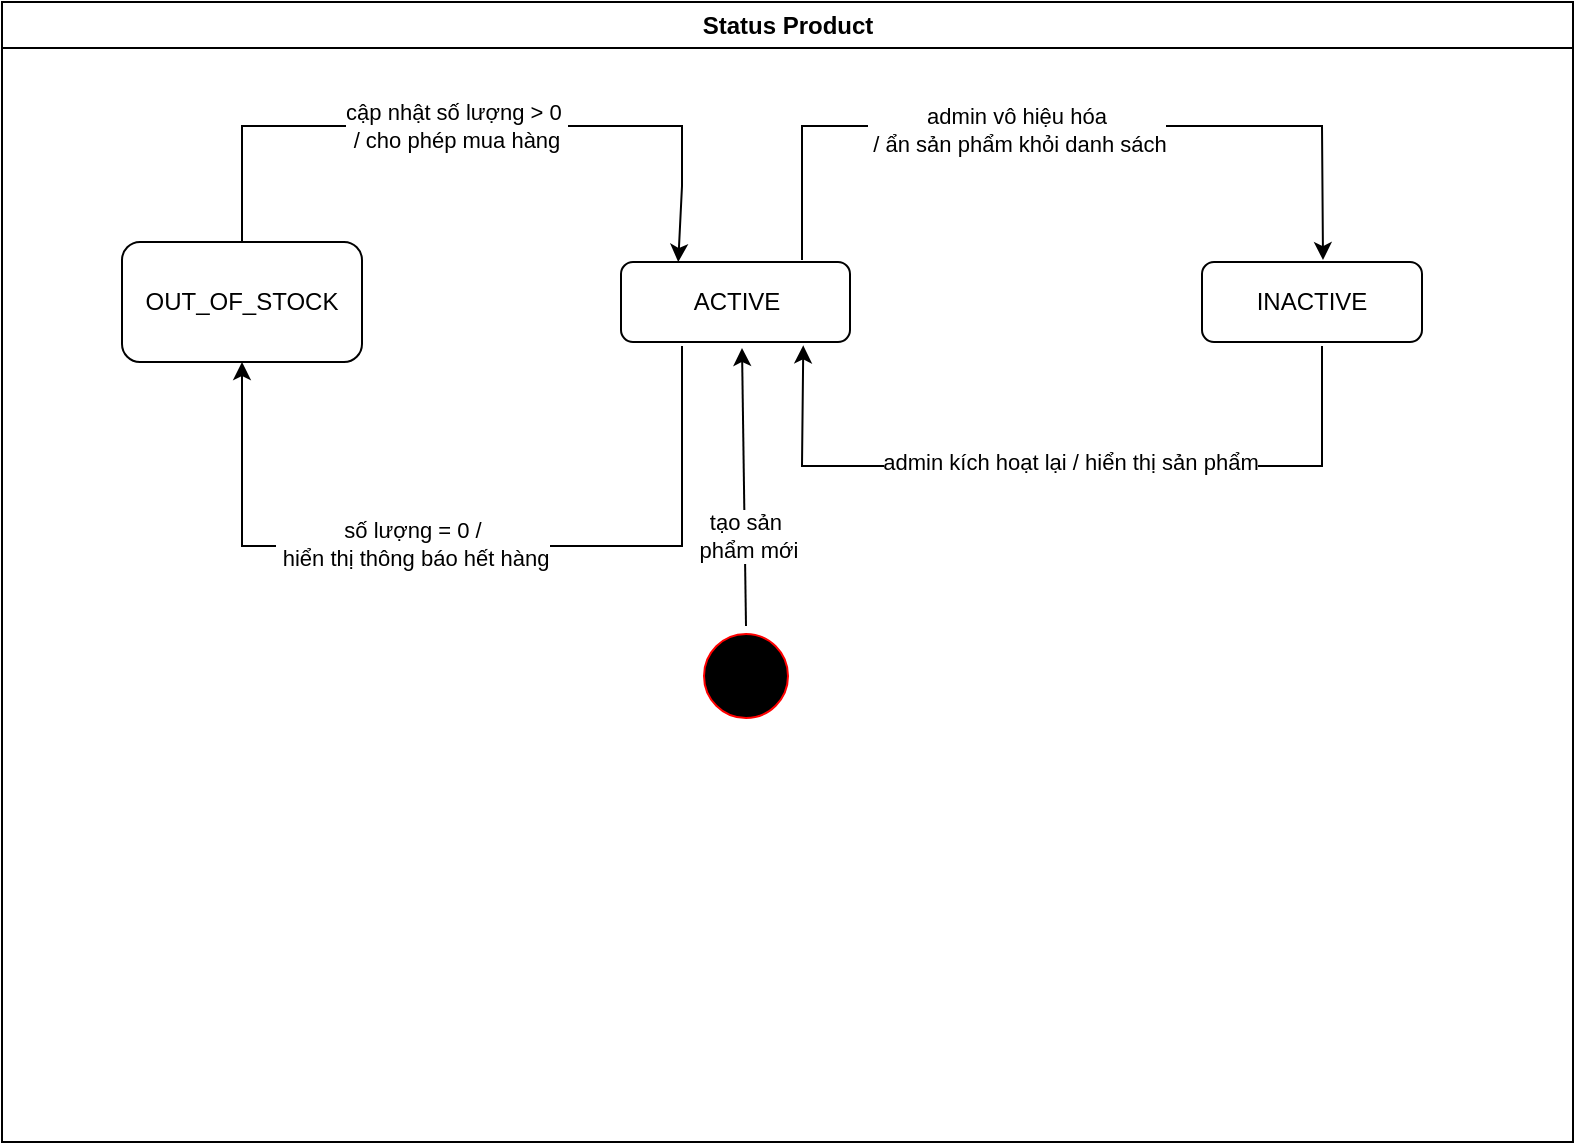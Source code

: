 <mxfile version="26.2.13">
  <diagram name="Page-1" id="e7e014a7-5840-1c2e-5031-d8a46d1fe8dd">
    <mxGraphModel dx="1144" dy="464" grid="1" gridSize="10" guides="1" tooltips="1" connect="1" arrows="1" fold="1" page="1" pageScale="1" pageWidth="1169" pageHeight="826" background="none" math="0" shadow="0">
      <root>
        <mxCell id="0" />
        <mxCell id="1" parent="0" />
        <mxCell id="mUqgbTgsLCFO87-bMwwA-41" value="Status Product" style="swimlane;whiteSpace=wrap" vertex="1" parent="1">
          <mxGeometry x="280" y="128" width="785.5" height="570" as="geometry" />
        </mxCell>
        <mxCell id="mUqgbTgsLCFO87-bMwwA-42" value="" style="ellipse;shape=startState;fillColor=#000000;strokeColor=#ff0000;" vertex="1" parent="mUqgbTgsLCFO87-bMwwA-41">
          <mxGeometry x="347" y="312" width="50" height="50" as="geometry" />
        </mxCell>
        <mxCell id="mUqgbTgsLCFO87-bMwwA-43" value="ACTIVE" style="rounded=1;whiteSpace=wrap;html=1;" vertex="1" parent="mUqgbTgsLCFO87-bMwwA-41">
          <mxGeometry x="309.5" y="130" width="114.5" height="40" as="geometry" />
        </mxCell>
        <mxCell id="mUqgbTgsLCFO87-bMwwA-44" value="" style="endArrow=classic;html=1;rounded=0;exitX=0.5;exitY=0;exitDx=0;exitDy=0;" edge="1" parent="mUqgbTgsLCFO87-bMwwA-41" source="mUqgbTgsLCFO87-bMwwA-42">
          <mxGeometry width="50" height="50" relative="1" as="geometry">
            <mxPoint x="175.5" y="322" as="sourcePoint" />
            <mxPoint x="370" y="173" as="targetPoint" />
          </mxGeometry>
        </mxCell>
        <mxCell id="mUqgbTgsLCFO87-bMwwA-65" value="tạo sản&amp;nbsp;&lt;div&gt;phẩm mới&lt;/div&gt;" style="edgeLabel;html=1;align=center;verticalAlign=middle;resizable=0;points=[];" vertex="1" connectable="0" parent="mUqgbTgsLCFO87-bMwwA-44">
          <mxGeometry x="-0.347" y="-1" relative="1" as="geometry">
            <mxPoint as="offset" />
          </mxGeometry>
        </mxCell>
        <mxCell id="mUqgbTgsLCFO87-bMwwA-45" value="INACTIVE" style="rounded=1;whiteSpace=wrap;html=1;" vertex="1" parent="mUqgbTgsLCFO87-bMwwA-41">
          <mxGeometry x="600" y="130" width="110" height="40" as="geometry" />
        </mxCell>
        <mxCell id="mUqgbTgsLCFO87-bMwwA-46" value="" style="endArrow=classic;html=1;rounded=0;entryX=0.55;entryY=-0.024;entryDx=0;entryDy=0;entryPerimeter=0;" edge="1" parent="mUqgbTgsLCFO87-bMwwA-41" target="mUqgbTgsLCFO87-bMwwA-45">
          <mxGeometry width="50" height="50" relative="1" as="geometry">
            <mxPoint x="400" y="129" as="sourcePoint" />
            <mxPoint x="579.5" y="272" as="targetPoint" />
            <Array as="points">
              <mxPoint x="400" y="62" />
              <mxPoint x="423" y="62" />
              <mxPoint x="493" y="62" />
              <mxPoint x="660" y="62" />
            </Array>
          </mxGeometry>
        </mxCell>
        <mxCell id="mUqgbTgsLCFO87-bMwwA-47" value="admin vô hiệu hóa&lt;div&gt;&amp;nbsp;/ ẩn sản phẩm&amp;nbsp;&lt;span style=&quot;background-color: light-dark(#ffffff, var(--ge-dark-color, #121212)); color: light-dark(rgb(0, 0, 0), rgb(255, 255, 255));&quot;&gt;khỏi danh sách&lt;/span&gt;&lt;/div&gt;" style="edgeLabel;html=1;align=center;verticalAlign=middle;resizable=0;points=[];" vertex="1" connectable="0" parent="mUqgbTgsLCFO87-bMwwA-46">
          <mxGeometry x="-0.119" y="-2" relative="1" as="geometry">
            <mxPoint as="offset" />
          </mxGeometry>
        </mxCell>
        <mxCell id="mUqgbTgsLCFO87-bMwwA-66" value="" style="endArrow=classic;html=1;rounded=0;entryX=0.796;entryY=1.042;entryDx=0;entryDy=0;entryPerimeter=0;" edge="1" parent="mUqgbTgsLCFO87-bMwwA-41" target="mUqgbTgsLCFO87-bMwwA-43">
          <mxGeometry width="50" height="50" relative="1" as="geometry">
            <mxPoint x="660" y="172" as="sourcePoint" />
            <mxPoint x="663" y="212" as="targetPoint" />
            <Array as="points">
              <mxPoint x="660" y="232" />
              <mxPoint x="483" y="232" />
              <mxPoint x="400" y="232" />
            </Array>
          </mxGeometry>
        </mxCell>
        <mxCell id="mUqgbTgsLCFO87-bMwwA-67" value="admin kích hoạt lại / hiển thị sản phẩm" style="edgeLabel;html=1;align=center;verticalAlign=middle;resizable=0;points=[];" vertex="1" connectable="0" parent="mUqgbTgsLCFO87-bMwwA-66">
          <mxGeometry x="-0.02" y="-2" relative="1" as="geometry">
            <mxPoint as="offset" />
          </mxGeometry>
        </mxCell>
        <mxCell id="mUqgbTgsLCFO87-bMwwA-68" value="OUT_OF_STOCK" style="rounded=1;whiteSpace=wrap;html=1;" vertex="1" parent="mUqgbTgsLCFO87-bMwwA-41">
          <mxGeometry x="60" y="120" width="120" height="60" as="geometry" />
        </mxCell>
        <mxCell id="mUqgbTgsLCFO87-bMwwA-69" value="" style="endArrow=classic;html=1;rounded=0;entryX=0.5;entryY=1;entryDx=0;entryDy=0;" edge="1" parent="mUqgbTgsLCFO87-bMwwA-41" target="mUqgbTgsLCFO87-bMwwA-68">
          <mxGeometry width="50" height="50" relative="1" as="geometry">
            <mxPoint x="340" y="172" as="sourcePoint" />
            <mxPoint x="510" y="212" as="targetPoint" />
            <Array as="points">
              <mxPoint x="340" y="272" />
              <mxPoint x="120" y="272" />
            </Array>
          </mxGeometry>
        </mxCell>
        <mxCell id="mUqgbTgsLCFO87-bMwwA-71" value="số lượng = 0 /&lt;div&gt;&amp;nbsp;hiển thị thông báo hết hàng&lt;/div&gt;" style="edgeLabel;html=1;align=center;verticalAlign=middle;resizable=0;points=[];" vertex="1" connectable="0" parent="mUqgbTgsLCFO87-bMwwA-69">
          <mxGeometry x="0.143" y="-1" relative="1" as="geometry">
            <mxPoint as="offset" />
          </mxGeometry>
        </mxCell>
        <mxCell id="mUqgbTgsLCFO87-bMwwA-72" value="" style="endArrow=classic;html=1;rounded=0;exitX=0.5;exitY=0;exitDx=0;exitDy=0;entryX=0.25;entryY=0;entryDx=0;entryDy=0;" edge="1" parent="mUqgbTgsLCFO87-bMwwA-41" source="mUqgbTgsLCFO87-bMwwA-68" target="mUqgbTgsLCFO87-bMwwA-43">
          <mxGeometry width="50" height="50" relative="1" as="geometry">
            <mxPoint x="420" y="162" as="sourcePoint" />
            <mxPoint x="360" y="130" as="targetPoint" />
            <Array as="points">
              <mxPoint x="120" y="62" />
              <mxPoint x="230" y="62" />
              <mxPoint x="340" y="62" />
              <mxPoint x="340" y="92" />
            </Array>
          </mxGeometry>
        </mxCell>
        <mxCell id="mUqgbTgsLCFO87-bMwwA-73" value="cập nhật số lượng &amp;gt; 0&amp;nbsp;&lt;div&gt;/ cho phép mua hàng&lt;/div&gt;" style="edgeLabel;html=1;align=center;verticalAlign=middle;resizable=0;points=[];" vertex="1" connectable="0" parent="mUqgbTgsLCFO87-bMwwA-72">
          <mxGeometry x="-0.048" relative="1" as="geometry">
            <mxPoint as="offset" />
          </mxGeometry>
        </mxCell>
      </root>
    </mxGraphModel>
  </diagram>
</mxfile>
